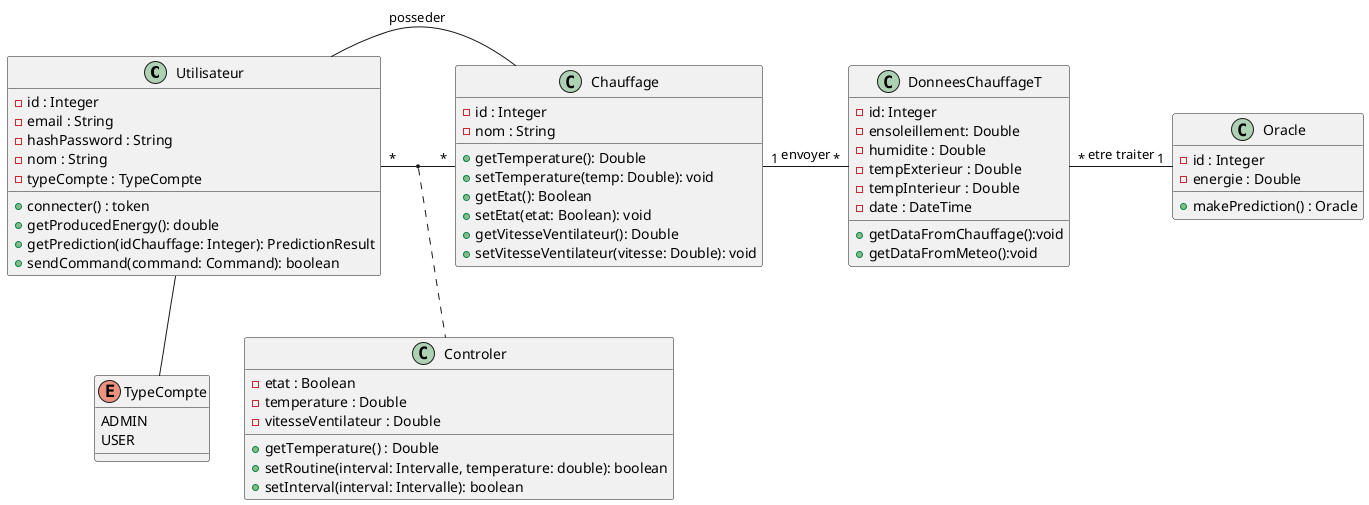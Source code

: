 @startuml
class Utilisateur{
  - id : Integer
  - email : String
  - hashPassword : String
  - nom : String
  - typeCompte : TypeCompte
  + connecter() : token
    + getProducedEnergy(): double
    + getPrediction(idChauffage: Integer): PredictionResult
    + sendCommand(command: Command): boolean
}
class Chauffage{
  - id : Integer
  - nom : String
  + getTemperature(): Double
  + setTemperature(temp: Double): void
  + getEtat(): Boolean
  + setEtat(etat: Boolean): void
  + getVitesseVentilateur(): Double
  + setVitesseVentilateur(vitesse: Double): void
  
  
}
class DonneesChauffageT{
  - id: Integer
  - ensoleillement: Double
  - humidite : Double
  - tempExterieur : Double
  - tempInterieur : Double
  - date : DateTime
  + getDataFromChauffage():void
  + getDataFromMeteo():void
}
class Oracle{
  - id : Integer
   - energie : Double
   + makePrediction() : Oracle
 
}
class Controler{

  - etat : Boolean
  - temperature : Double
  - vitesseVentilateur : Double
  + getTemperature() : Double 
  + setRoutine(interval: Intervalle, temperature: double): boolean
    + setInterval(interval: Intervalle): boolean
}

enum TypeCompte{
  ADMIN
  USER
}


Utilisateur- Chauffage: posseder
Utilisateur"*" - "*" Chauffage
(Utilisateur, Chauffage) .. Controler

Utilisateur-- TypeCompte
Chauffage"1"- "*"DonneesChauffageT : envoyer
DonneesChauffageT"*"- "1" Oracle : etre traiter


@enduml

